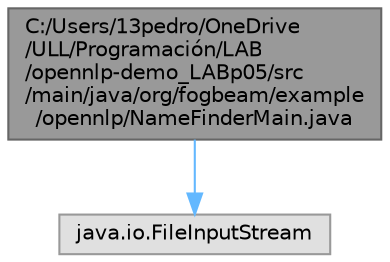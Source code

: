 digraph "C:/Users/13pedro/OneDrive/ULL/Programación/LAB/opennlp-demo_LABp05/src/main/java/org/fogbeam/example/opennlp/NameFinderMain.java"
{
 // LATEX_PDF_SIZE
  bgcolor="transparent";
  edge [fontname=Helvetica,fontsize=10,labelfontname=Helvetica,labelfontsize=10];
  node [fontname=Helvetica,fontsize=10,shape=box,height=0.2,width=0.4];
  Node1 [id="Node000001",label="C:/Users/13pedro/OneDrive\l/ULL/Programación/LAB\l/opennlp-demo_LABp05/src\l/main/java/org/fogbeam/example\l/opennlp/NameFinderMain.java",height=0.2,width=0.4,color="gray40", fillcolor="grey60", style="filled", fontcolor="black",tooltip=" "];
  Node1 -> Node2 [id="edge2_Node000001_Node000002",color="steelblue1",style="solid",tooltip=" "];
  Node2 [id="Node000002",label="java.io.FileInputStream",height=0.2,width=0.4,color="grey60", fillcolor="#E0E0E0", style="filled",tooltip=" "];
}
